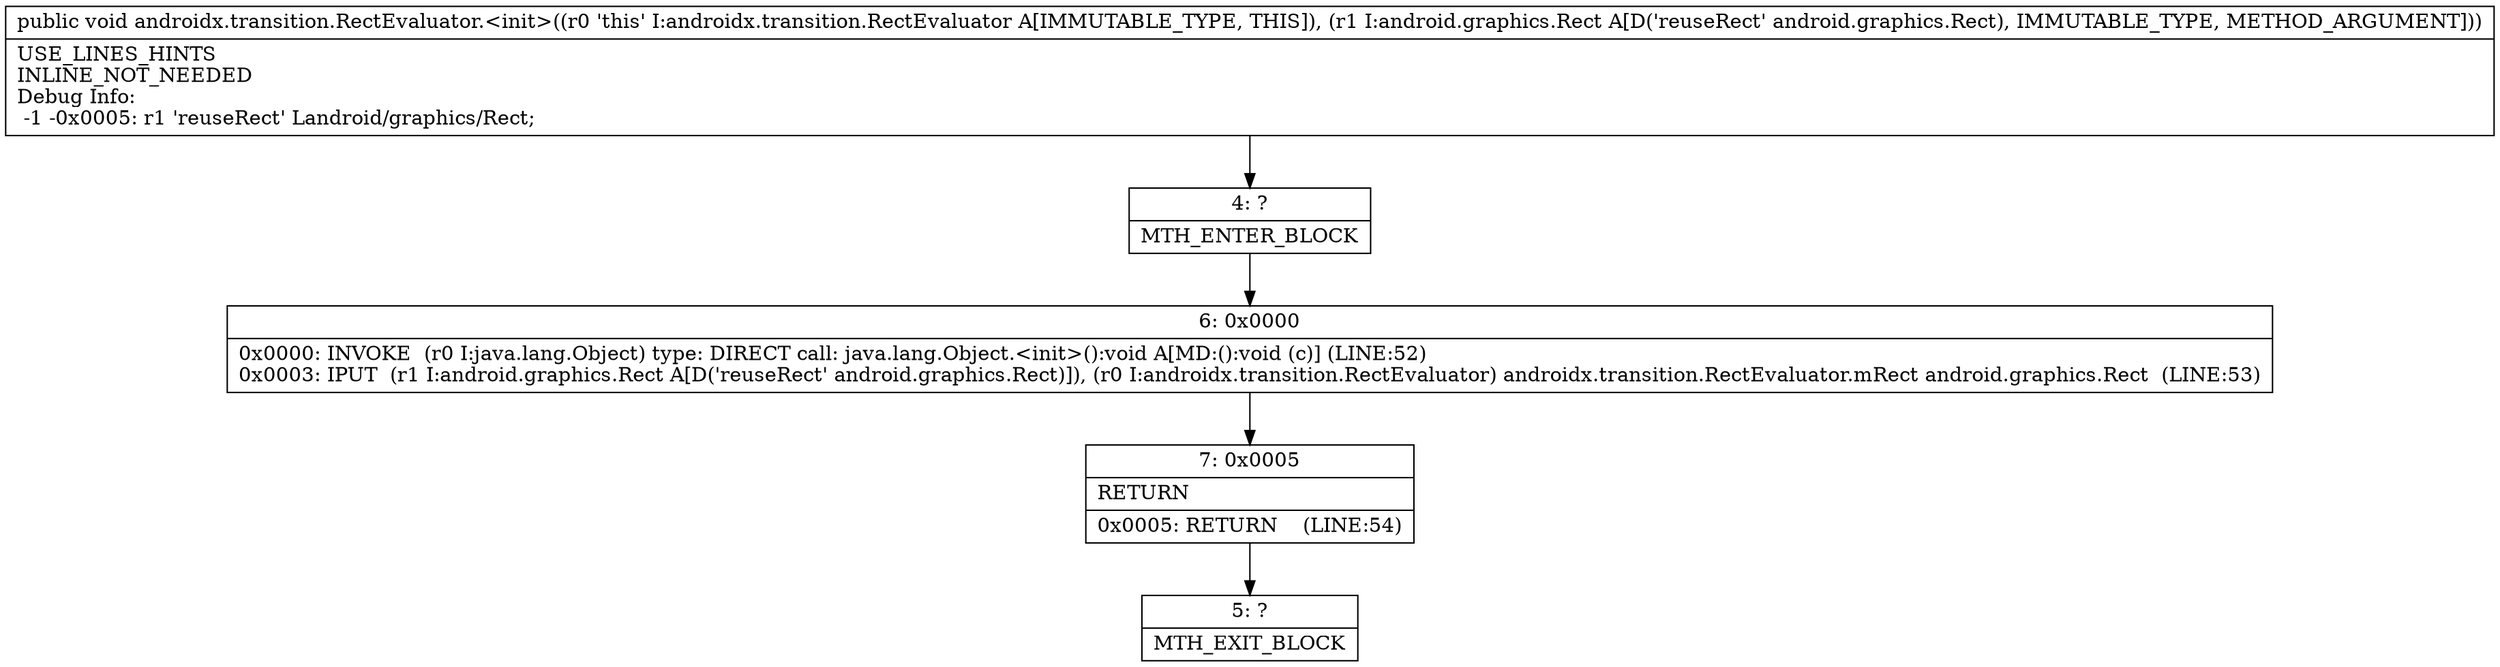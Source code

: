 digraph "CFG forandroidx.transition.RectEvaluator.\<init\>(Landroid\/graphics\/Rect;)V" {
Node_4 [shape=record,label="{4\:\ ?|MTH_ENTER_BLOCK\l}"];
Node_6 [shape=record,label="{6\:\ 0x0000|0x0000: INVOKE  (r0 I:java.lang.Object) type: DIRECT call: java.lang.Object.\<init\>():void A[MD:():void (c)] (LINE:52)\l0x0003: IPUT  (r1 I:android.graphics.Rect A[D('reuseRect' android.graphics.Rect)]), (r0 I:androidx.transition.RectEvaluator) androidx.transition.RectEvaluator.mRect android.graphics.Rect  (LINE:53)\l}"];
Node_7 [shape=record,label="{7\:\ 0x0005|RETURN\l|0x0005: RETURN    (LINE:54)\l}"];
Node_5 [shape=record,label="{5\:\ ?|MTH_EXIT_BLOCK\l}"];
MethodNode[shape=record,label="{public void androidx.transition.RectEvaluator.\<init\>((r0 'this' I:androidx.transition.RectEvaluator A[IMMUTABLE_TYPE, THIS]), (r1 I:android.graphics.Rect A[D('reuseRect' android.graphics.Rect), IMMUTABLE_TYPE, METHOD_ARGUMENT]))  | USE_LINES_HINTS\lINLINE_NOT_NEEDED\lDebug Info:\l  \-1 \-0x0005: r1 'reuseRect' Landroid\/graphics\/Rect;\l}"];
MethodNode -> Node_4;Node_4 -> Node_6;
Node_6 -> Node_7;
Node_7 -> Node_5;
}

